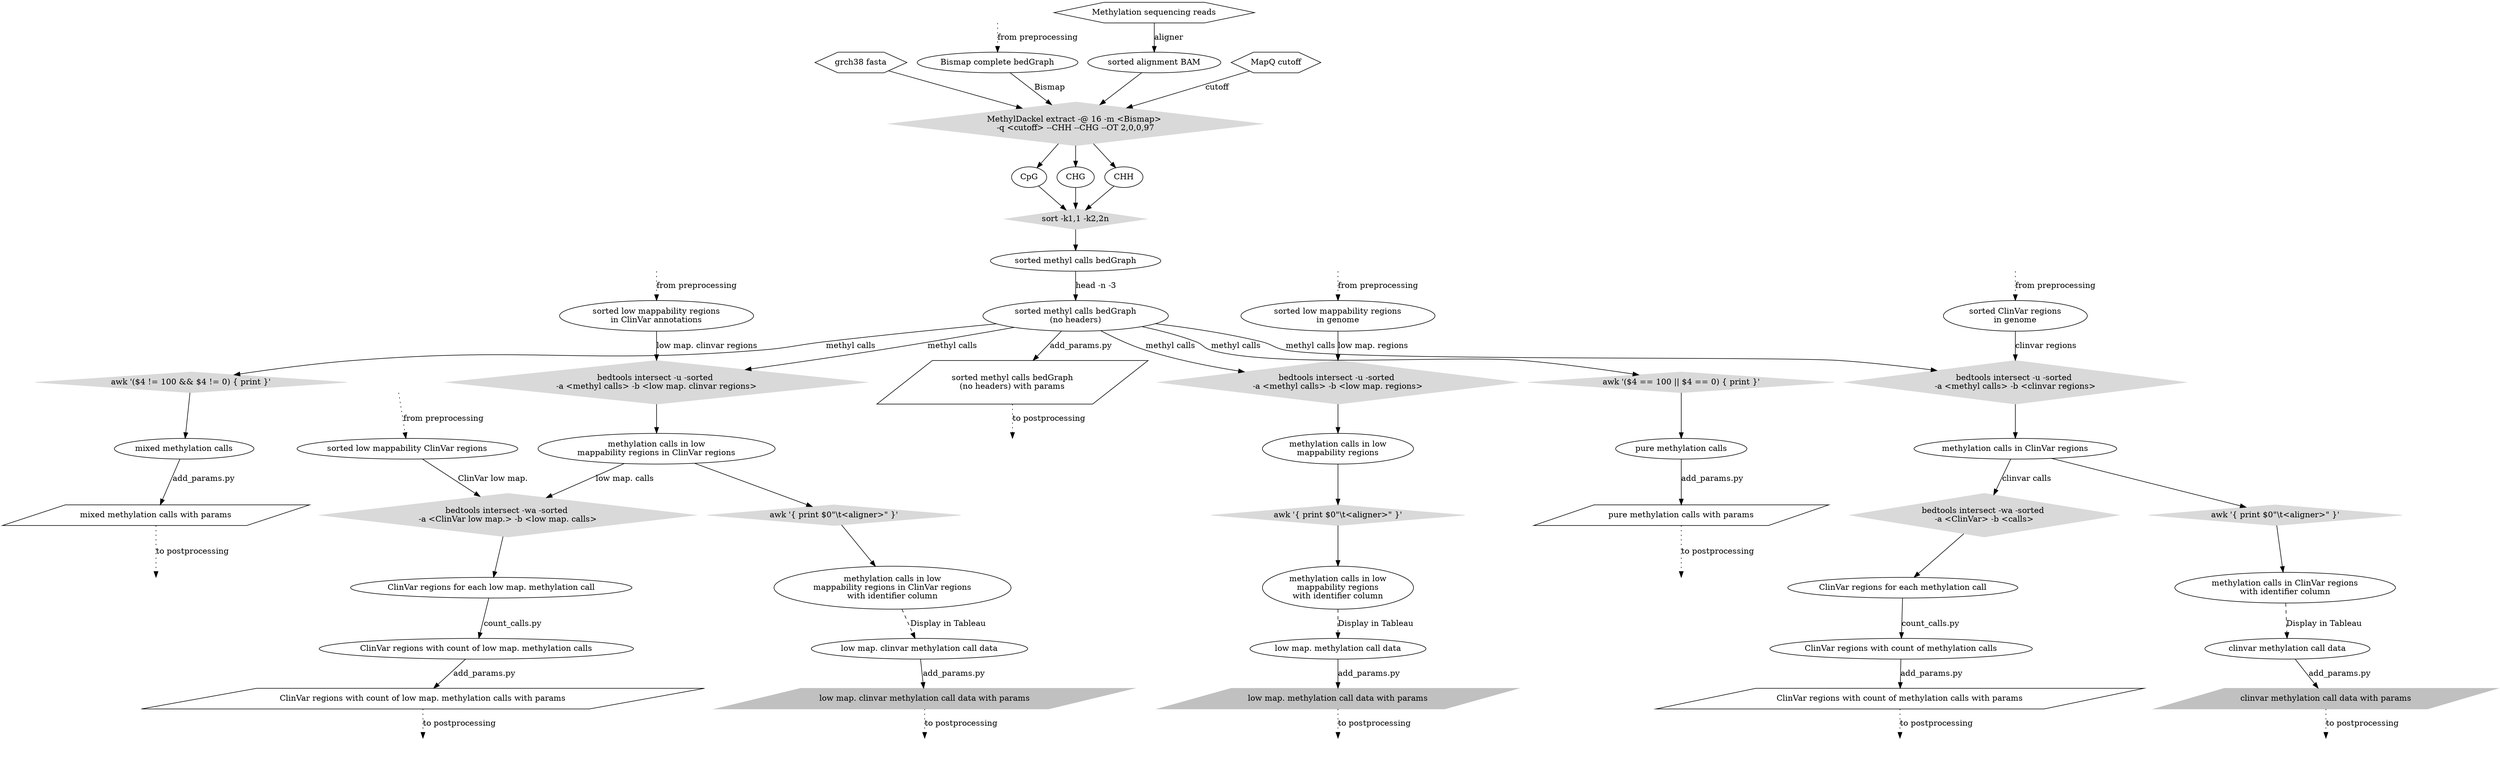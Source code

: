 digraph workflow {

	"grch38 fasta" [shape=hexagon, label="grch38 fasta"];

	"Bismap complete bedGraph";

	"PREPROC_1" -> "Bismap complete bedGraph" [label="from preprocessing", style=dotted];

	"PREPROC_1" [style=invis];

	"Bismap complete bedGraph" -> "MethylDackel extract -@ 16 -q <cutoff>\n--CHH --CHG --OT 2,0,0,97_2" [label="Bismap"];

	"Methylation sequencing reads" [shape=hexagon];

	"Methylation sequencing reads" -> "sorted alignment BAM" [label="aligner"];

	"MapQ cutoff" [shape=hexagon];

	"MapQ cutoff" -> "MethylDackel extract -@ 16 -q <cutoff>\n--CHH --CHG --OT 2,0,0,97_2" [label="cutoff"];

	"grch38 fasta" -> "MethylDackel extract -@ 16 -q <cutoff>\n--CHH --CHG --OT 2,0,0,97_2";

	"sort -k1,1 -k2,2n_2" [shape=diamond,  color=gray85, style=filled, label="sort -k1,1 -k2,2n"];
	"sort -k1,1 -k2,2n_2" -> "sorted methyl calls bedGraph";
	"sorted methyl calls bedGraph" -> "sorted methyl calls bedGraph\n(no headers)" [label="head -n -3"];
	"CpG" -> "sort -k1,1 -k2,2n_2";
	"CHG" -> "sort -k1,1 -k2,2n_2" ;
	"CHH" -> "sort -k1,1 -k2,2n_2";
	"MethylDackel extract -@ 16 -q <cutoff>\n--CHH --CHG --OT 2,0,0,97_2" [shape=diamond,  color=gray85, style=filled, label="MethylDackel extract -@ 16 -m <Bismap> \n-q <cutoff> --CHH --CHG --OT 2,0,0,97"];
	"sorted alignment BAM" -> "MethylDackel extract -@ 16 -q <cutoff>\n--CHH --CHG --OT 2,0,0,97_2";
	"MethylDackel extract -@ 16 -q <cutoff>\n--CHH --CHG --OT 2,0,0,97_2" -> "CHG";
	"MethylDackel extract -@ 16 -q <cutoff>\n--CHH --CHG --OT 2,0,0,97_2" -> "CpG";
	"MethylDackel extract -@ 16 -q <cutoff>\n--CHH --CHG --OT 2,0,0,97_2" -> "CHH";
	"sorted methyl calls bedGraph\n(no headers)" -> "bedtools intersect -u_2" [label="methyl calls"];

	"sorted methyl calls bedGraph\n(no headers)" -> "bedtools intersect -u_2b" [label="methyl calls"];

	"sorted methyl calls bedGraph\n(no headers)" -> "bedtools intersect -u_2c" [label="methyl calls"];

	"sorted methyl calls bedGraph\n(no headers)" -> "awkfilter1" [label="methyl calls"];

	"sorted methyl calls bedGraph\n(no headers)" -> "awkfilter2" [label="methyl calls"];

	"sorted low mappability regions\nin ClinVar annotations 2" [label="sorted low mappability regions\nin ClinVar annotations"];

	"sorted low mappability regions 2" [label="sorted low mappability regions\nin genome"];

	"sorted clinvar regions 3" [label="sorted ClinVar regions\nin genome"];

	"PREPROC_2" -> "sorted low mappability regions\nin ClinVar annotations 2" [label="from preprocessing", style=dotted];

	"PREPROC_4" -> "sorted low mappability regions 2" [label="from preprocessing", style=dotted];
	
	"PREPROC_5" -> "sorted clinvar regions 3" [label="from preprocessing", style=dotted];

	"PREPROC_2" [style=invis];

	"PREPROC_4" [style=invis];	

	"PREPROC_5" [style=invis];

	"sorted low mappability regions\nin ClinVar annotations 2" -> "bedtools intersect -u_2" [label="low map. clinvar regions"];

	"sorted low mappability regions 2" -> "bedtools intersect -u_2b" [label="low map. regions"];

	"sorted clinvar regions 3" -> "bedtools intersect -u_2c" [label="clinvar regions"];

	"sorted low mappability ClinVar regions 2" [label="sorted low mappability ClinVar regions"];

	"PREPROC_3" -> "sorted low mappability ClinVar regions 2" [label="from preprocessing", style=dotted];

	"PREPROC_3" [style=invis];

	"sorted low mappability ClinVar regions 2" -> "bedtools intersect -u_3b" [label="ClinVar low map."];

	"bedtools intersect -u_2" [label="bedtools intersect -u -sorted \n-a <methyl calls> -b <low map. clinvar regions>", shape=diamond,  color=gray85, style=filled];

	"bedtools intersect -u_2b" [label="bedtools intersect -u -sorted \n-a <methyl calls> -b <low map. regions>", shape=diamond,  color=gray85, style=filled];

	"bedtools intersect -u_2c" [label="bedtools intersect -u -sorted \n-a <methyl calls> -b <clinvar regions>", shape=diamond,  color=gray85, style=filled];

	"bedtools intersect -u_2" -> "methylation calls in low\nmappability regions in ClinVar regions";

	"bedtools intersect -u_2b" -> "methylation calls in low\nmappability regions";

	"bedtools intersect -u_2c" -> "methylation calls in ClinVar regions";

 	"bedtools intersect -u_3b" [shape=diamond,  color=gray85, style=filled, label="bedtools intersect -wa -sorted \n-a <ClinVar low map.> -b <low map. calls>"];

	"bedtools intersect -u_3c" [shape=diamond,  color=gray85, style=filled, label="bedtools intersect -wa -sorted \n-a <ClinVar> -b <calls>"];

	"methylation calls in low\nmappability regions in ClinVar regions" -> "bedtools intersect -u_3b" [label="low map. calls"];
	
	"bedtools intersect -u_3b" -> "ClinVar regions for each low map. methylation call";

	"bedtools intersect -u_3c" -> "ClinVar regions for each methylation call";

	"ClinVar regions for each low map. methylation call" -> "ClinVar regions with count of low map. methylation calls" [label="count_calls.py"];


	"ClinVar regions for each methylation call" -> "ClinVar regions with count of methylation calls" [label="count_calls.py"];


	"awkaligner1" [shape=diamond,  color=gray85, style=filled, label="awk \'{ print $0\"\\t<aligner>\" }\'"];

	"awkaligner2" [shape=diamond,  color=gray85, style=filled, label="awk \'{ print $0\"\\t<aligner>\" }\'"];

	"awkaligner3" [shape=diamond,  color=gray85, style=filled, label="awk \'{ print $0\"\\t<aligner>\" }\'"];


	"awkfilter1" [shape=diamond,  color=gray85, style=filled, label="awk '($4 == 100 || $4 == 0) { print }'"];

	"awkfilter2" [shape=diamond,  color=gray85, style=filled, label="awk '($4 != 100 && $4 != 0) { print }'"];

	"awkfilter1" -> "pure methylation calls";

	"awkfilter2" -> "mixed methylation calls";


	"methylation calls in low\nmappability regions in ClinVar regions" -> "awkaligner1";

	"methylation calls in ClinVar regions" -> "awkaligner3";

	"methylation calls in ClinVar regions" -> "bedtools intersect -u_3c" [label="clinvar calls"];

	"methylation calls in low\nmappability regions" -> "awkaligner2";

	"awkaligner2" -> "methylation calls in low\nmappability regions\nwith identifier column";



	"awkaligner1" -> "methylation calls in low\nmappability regions in ClinVar regions\nwith identifier column";


	"awkaligner3" -> "methylation calls in ClinVar regions\nwith identifier column";


	"methylation calls in ClinVar regions\nwith identifier column" -> "clinvar methylation call data" [style=dashed, label="Display in Tableau"];

	"methylation calls in low\nmappability regions in ClinVar regions\nwith identifier column" -> "low map. clinvar methylation call data" [style=dashed, label="Display in Tableau"];

	"methylation calls in low\nmappability regions\nwith identifier column" -> "low map. methylation call data" [style=dashed, label="Display in Tableau"];

	"low map. methylation call data with params" [shape=parallelogram, color=gray, style=filled];

	"low map. clinvar methylation call data with params" [shape=parallelogram, color=gray, style=filled];

	"sorted methyl calls bedGraph\n(no headers) with params" [shape=parallelogram];

	"clinvar methylation call data with params" [shape=parallelogram, color=gray, style=filled];

	"ClinVar regions with count of low map. methylation calls with params" [shape=parallelogram];

	"ClinVar regions with count of methylation calls with params" [shape=parallelogram];

	"pure methylation calls with params" [shape=parallelogram];

	"mixed methylation calls with params" [shape=parallelogram];

	"low map. methylation call data" -> "low map. methylation call data with params" [label="add_params.py"];

	"low map. clinvar methylation call data" -> "low map. clinvar methylation call data with params" [label="add_params.py"];

	"sorted methyl calls bedGraph\n(no headers)" -> "sorted methyl calls bedGraph\n(no headers) with params" [label="add_params.py"];

	"clinvar methylation call data" -> "clinvar methylation call data with params" [label="add_params.py"];

	"ClinVar regions with count of low map. methylation calls" -> "ClinVar regions with count of low map. methylation calls with params" [label="add_params.py"];

	"ClinVar regions with count of methylation calls" -> "ClinVar regions with count of methylation calls with params" [label="add_params.py"];

	"pure methylation calls" -> "pure methylation calls with params" [label="add_params.py"];

	"mixed methylation calls" -> "mixed methylation calls with params" [label="add_params.py"];

	#"ClinVar regions with low map. methylation calls" -> "Examine Data" [style=invis];

	#"bismark vs. bwameth\nlow map. methylation call comparison" -> "Examine Data" [style=invis];

	"sorted methyl calls bedGraph\n(no headers) with params" -> "POSTPROC_1" [label="to postprocessing", style=dotted];

	"clinvar methylation call data with params" -> "POSTPROC_2" [label="to postprocessing", style=dotted];

	"pure methylation calls with params" -> "POSTPROC_3" [label="to postprocessing", style=dotted];

	"mixed methylation calls with params" -> "POSTPROC_4" [label="to postprocessing", style=dotted];

	"ClinVar regions with count of methylation calls with params" -> "POSTPROC_5" [label="to postprocessing", style=dotted];

	"ClinVar regions with count of low map. methylation calls with params" -> "POSTPROC_6" [label="to postprocessing", style=dotted];

	"low map. methylation call data with params" -> "POSTPROC_7" [label="to postprocessing", style=dotted];

	"low map. clinvar methylation call data with params" -> "POSTPROC_8" [label="to postprocessing", style=dotted];

	"POSTPROC_1" [style=invis];

	"POSTPROC_2" [style=invis];

	"POSTPROC_3" [style=invis];

	"POSTPROC_4" [style=invis];
	
	"POSTPROC_5" [style=invis];

	"POSTPROC_6" [style=invis];

	"POSTPROC_7" [style=invis];

	"POSTPROC_8" [style=invis];

	
 }